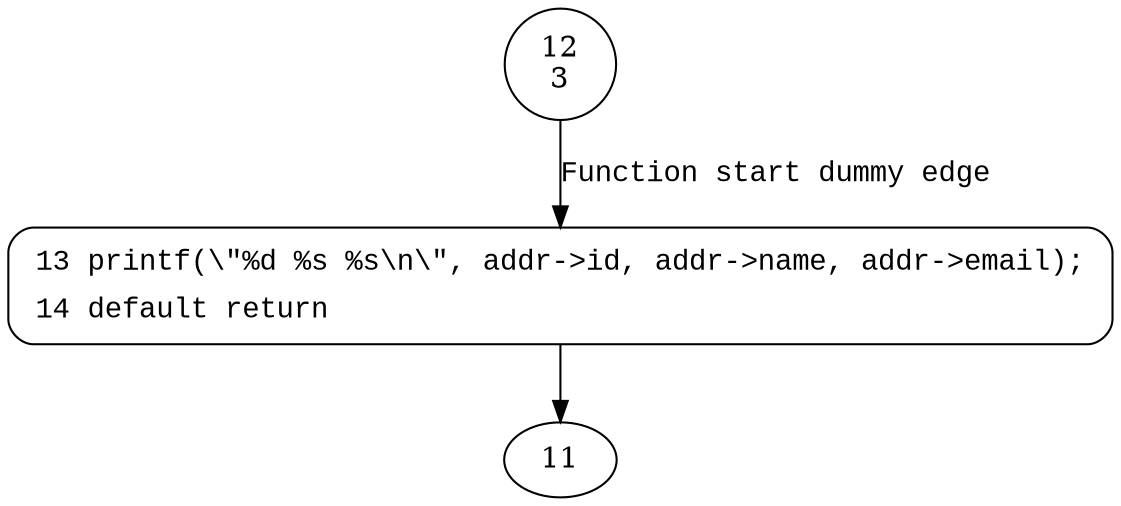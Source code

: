 digraph Address_print {
12 [shape="circle" label="12\n3"]
13 [shape="circle" label="13\n2"]
13 [style="filled,bold" penwidth="1" fillcolor="white" fontname="Courier New" shape="Mrecord" label=<<table border="0" cellborder="0" cellpadding="3" bgcolor="white"><tr><td align="right">13</td><td align="left">printf(\"%d %s %s\n\", addr-&gt;id, addr-&gt;name, addr-&gt;email);</td></tr><tr><td align="right">14</td><td align="left">default return</td></tr></table>>]
13 -> 11[label=""]
12 -> 13 [label="Function start dummy edge" fontname="Courier New"]
}